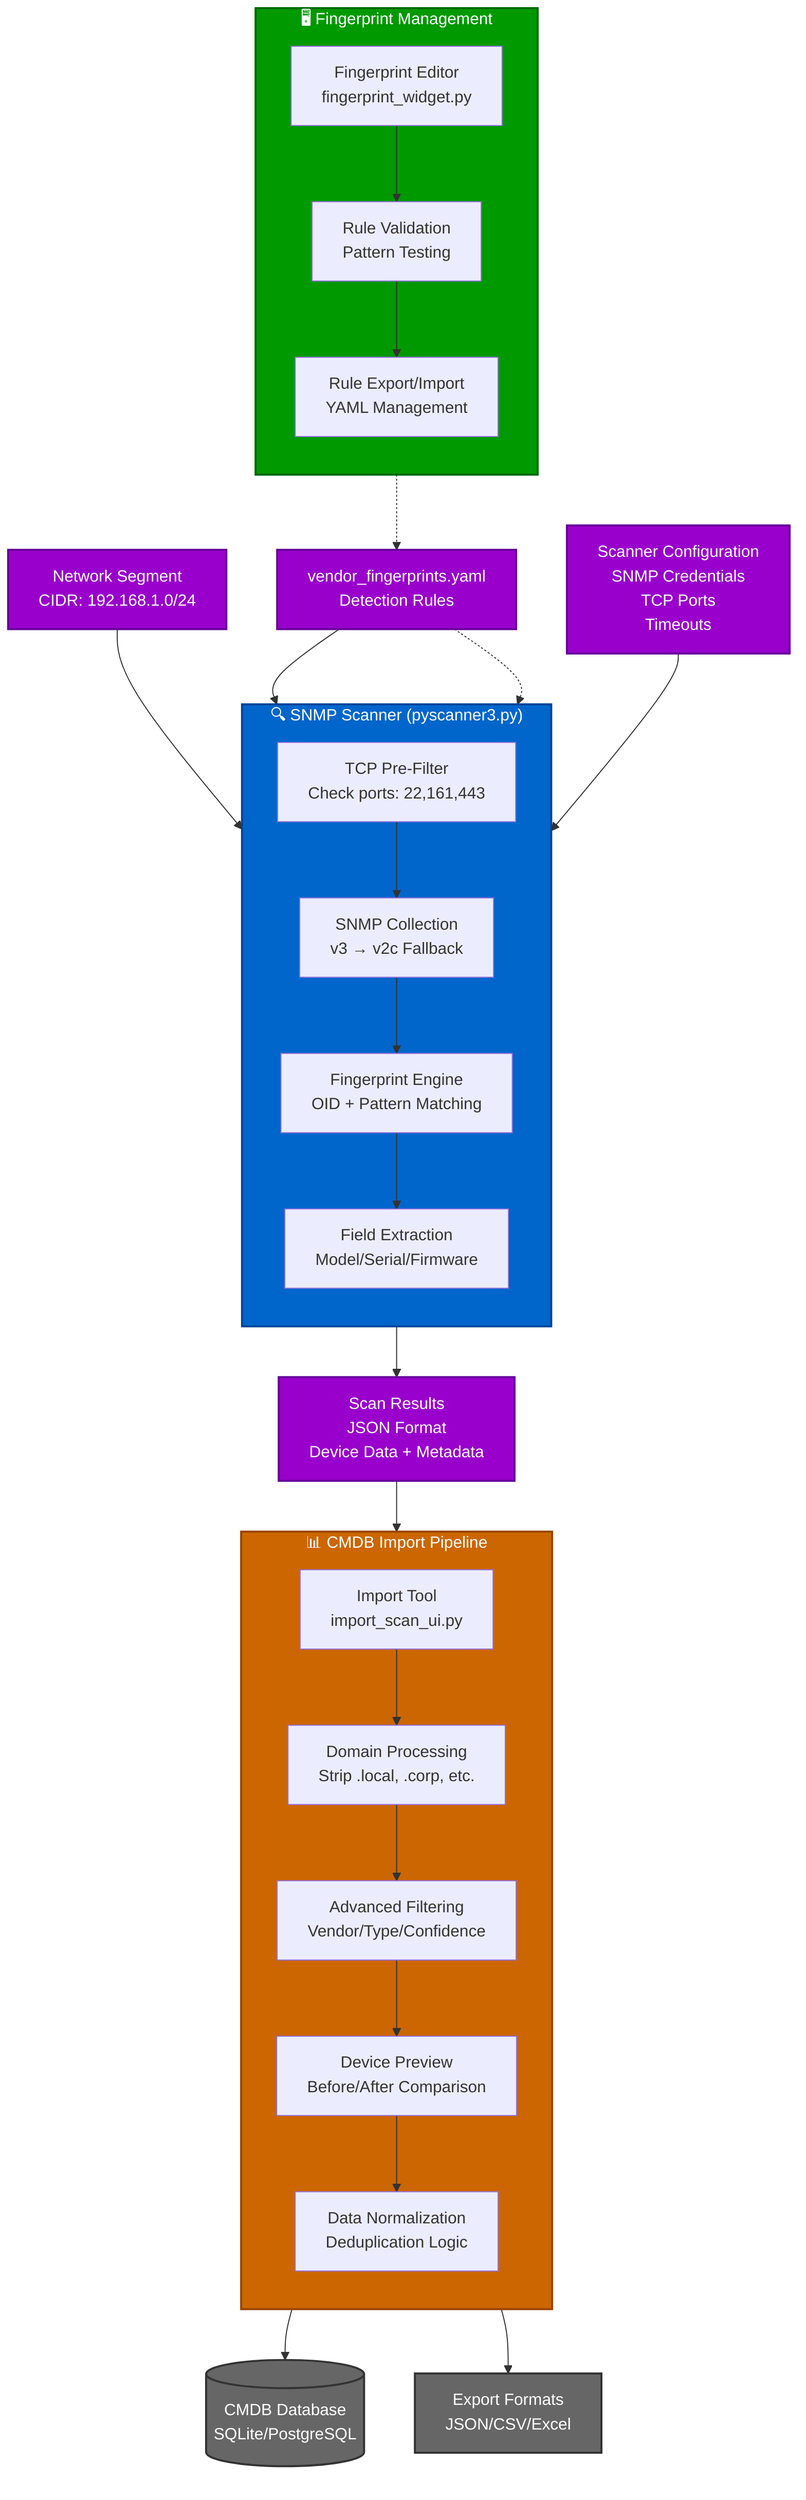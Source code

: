 graph TB
    %% Input Layer
    Network[Network Segment<br/>CIDR: 192.168.1.0/24] --> Scanner
    Rules[vendor_fingerprints.yaml<br/>Detection Rules] --> Scanner
    Config[Scanner Configuration<br/>SNMP Credentials<br/>TCP Ports<br/>Timeouts] --> Scanner

    %% Core Scanner Component
    subgraph Scanner["🔍 SNMP Scanner (pyscanner3.py)"]
        direction TB
        TCP[TCP Pre-Filter<br/>Check ports: 22,161,443]
        SNMP[SNMP Collection<br/>v3 → v2c Fallback]
        Fingerprint[Fingerprint Engine<br/>OID + Pattern Matching]
        Extract[Field Extraction<br/>Model/Serial/Firmware]

        TCP --> SNMP
        SNMP --> Fingerprint
        Fingerprint --> Extract
    end

    %% Fingerprint Management
    subgraph FingerprintMgmt["🖥️ Fingerprint Management"]
        direction TB
        Editor[Fingerprint Editor<br/>fingerprint_widget.py]
        Validate[Rule Validation<br/>Pattern Testing]
        Export[Rule Export/Import<br/>YAML Management]

        Editor --> Validate
        Validate --> Export
    end

    %% Output Processing
    Scanner --> ScanOutput[Scan Results<br/>JSON Format<br/>Device Data + Metadata]

    %% CMDB Import Pipeline
    subgraph CMDBPipeline["📊 CMDB Import Pipeline"]
        direction TB
        Import[Import Tool<br/>import_scan_ui.py]
        Domain[Domain Processing<br/>Strip .local, .corp, etc.]
        Filter[Advanced Filtering<br/>Vendor/Type/Confidence]
        Preview[Device Preview<br/>Before/After Comparison]
        Normalize[Data Normalization<br/>Deduplication Logic]

        Import --> Domain
        Domain --> Filter
        Filter --> Preview
        Preview --> Normalize
    end

    %% Data Stores
    ScanOutput --> CMDBPipeline
    CMDBPipeline --> Database[(CMDB Database<br/>SQLite/PostgreSQL)]
    CMDBPipeline --> ExportData[Export Formats<br/>JSON/CSV/Excel]

    %% Management Interfaces
    FingerprintMgmt -.-> Rules
    Rules -.-> Scanner

    %% Styling
    classDef scanner fill:#0066cc,stroke:#004499,stroke-width:2px,color:#fff
    classDef editor fill:#009900,stroke:#006600,stroke-width:2px,color:#fff
    classDef import fill:#cc6600,stroke:#994400,stroke-width:2px,color:#fff
    classDef data fill:#666666,stroke:#333333,stroke-width:2px,color:#fff
    classDef config fill:#9900cc,stroke:#660099,stroke-width:2px,color:#fff

    class Scanner scanner
    class FingerprintMgmt editor
    class CMDBPipeline import
    class Database,ExportData data
    class Network,Rules,Config,ScanOutput config
